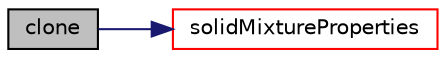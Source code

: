 digraph "clone"
{
  bgcolor="transparent";
  edge [fontname="Helvetica",fontsize="10",labelfontname="Helvetica",labelfontsize="10"];
  node [fontname="Helvetica",fontsize="10",shape=record];
  rankdir="LR";
  Node915 [label="clone",height=0.2,width=0.4,color="black", fillcolor="grey75", style="filled", fontcolor="black"];
  Node915 -> Node916 [color="midnightblue",fontsize="10",style="solid",fontname="Helvetica"];
  Node916 [label="solidMixtureProperties",height=0.2,width=0.4,color="red",URL="$a31305.html#a8f531b69cced5b7c79ce2beb05b8aa2b",tooltip="Construct from dictionary. "];
}
